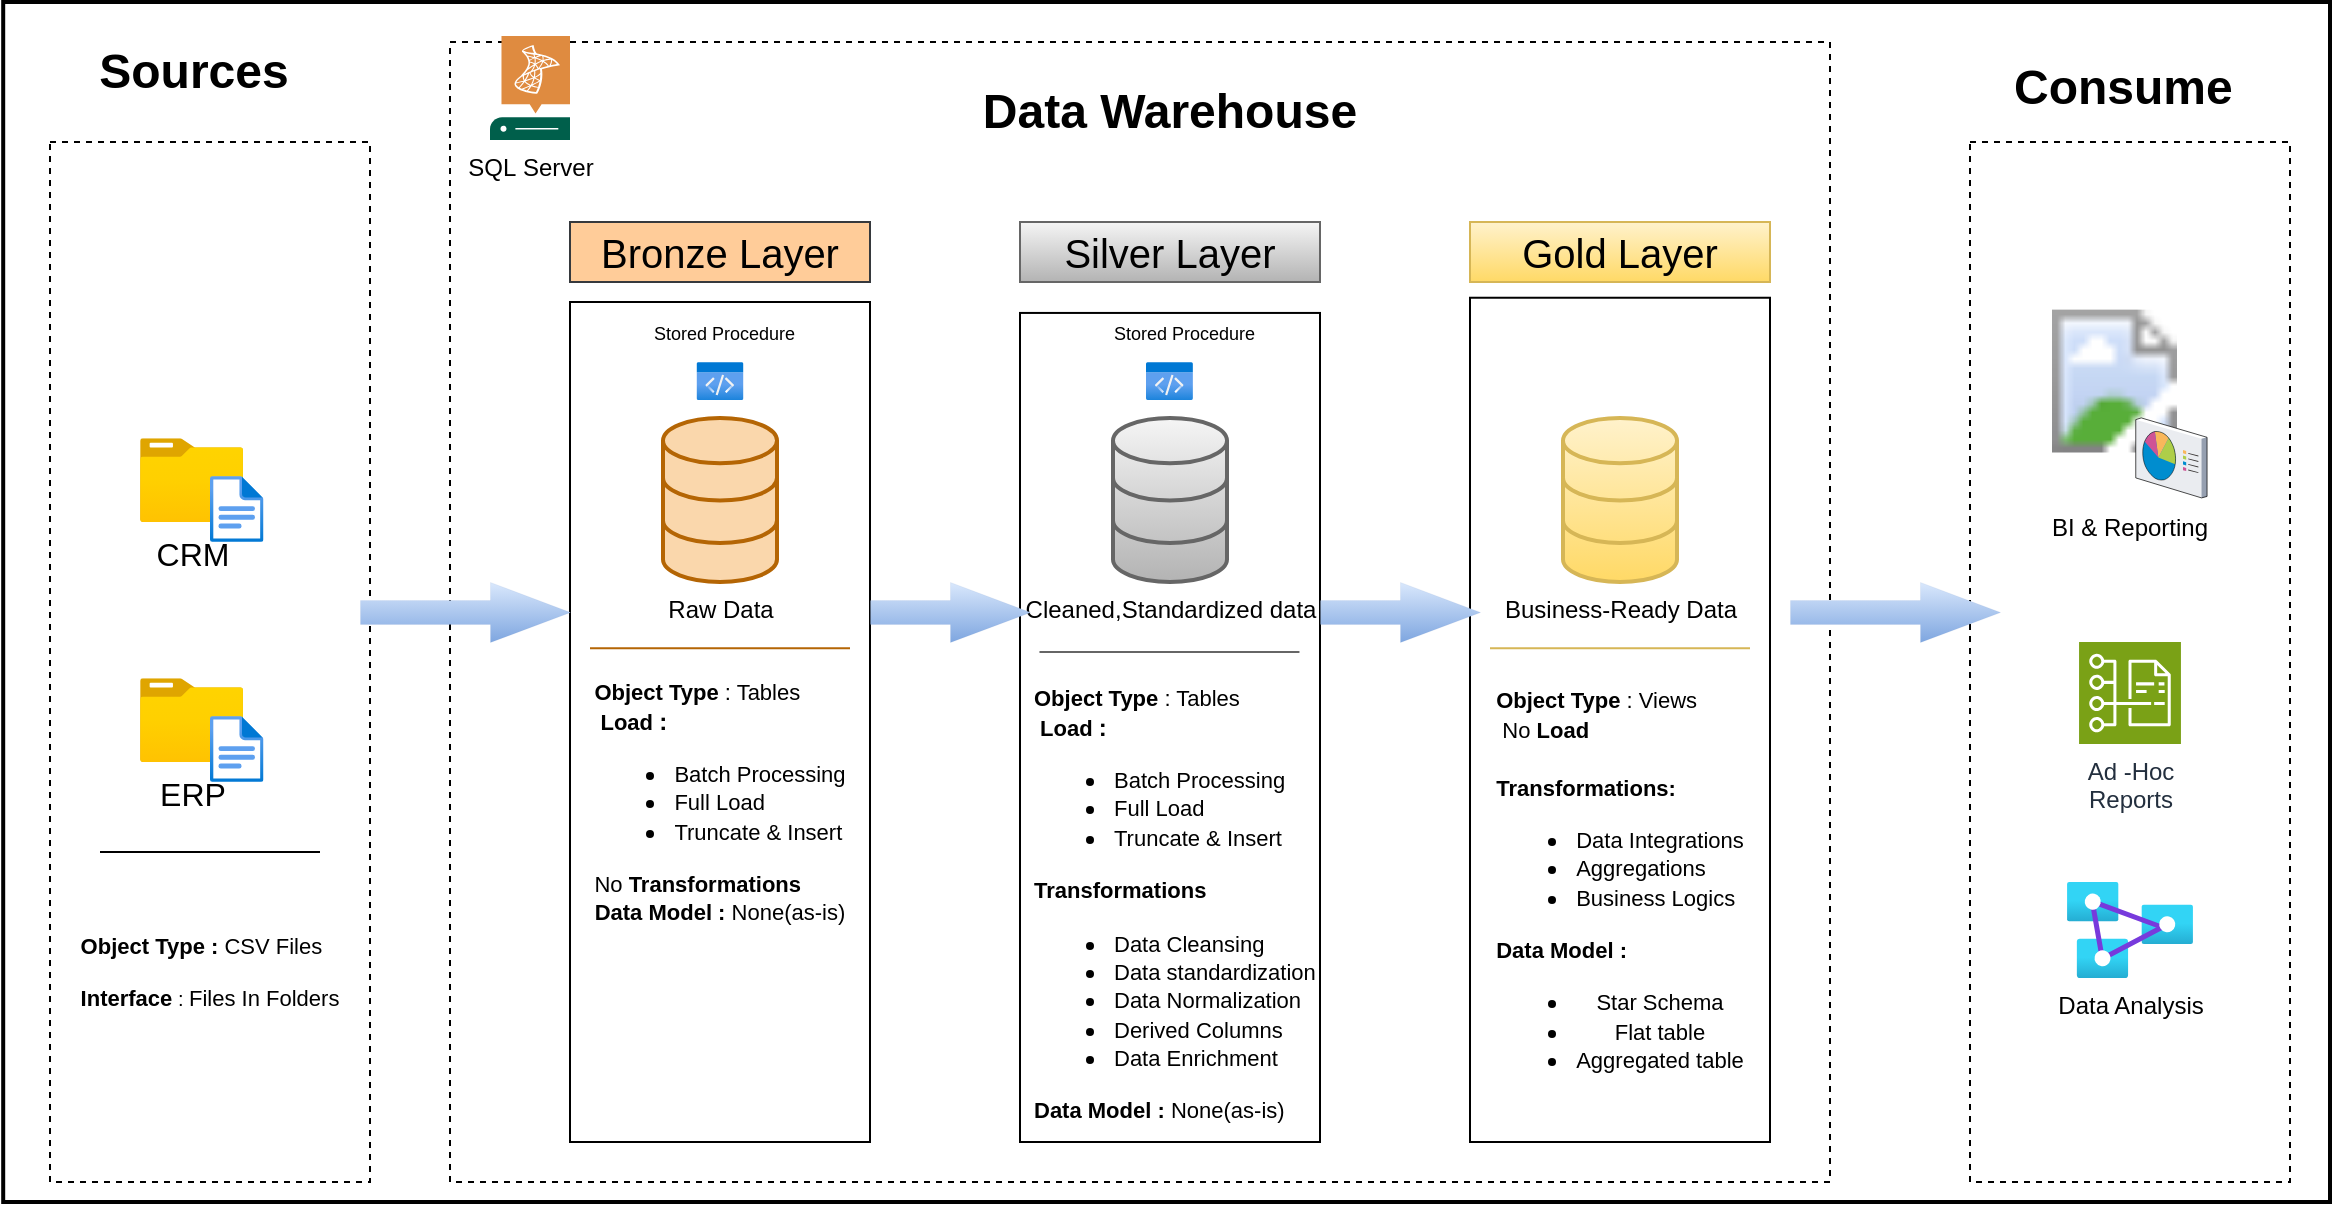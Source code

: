 <mxfile version="28.0.6">
  <diagram name="Page-1" id="so6UOzKvtwiNQnVO_wBF">
    <mxGraphModel dx="772" dy="547" grid="1" gridSize="10" guides="1" tooltips="1" connect="1" arrows="1" fold="1" page="1" pageScale="1" pageWidth="1200" pageHeight="1920" math="0" shadow="0">
      <root>
        <mxCell id="0" />
        <mxCell id="1" parent="0" />
        <mxCell id="GoY-4vi9tE2PiTq7zHD_-113" value="" style="rounded=0;whiteSpace=wrap;html=1;strokeWidth=2;" vertex="1" parent="1">
          <mxGeometry x="16.6" y="50" width="1163.4" height="600" as="geometry" />
        </mxCell>
        <mxCell id="GoY-4vi9tE2PiTq7zHD_-1" value="" style="rounded=0;whiteSpace=wrap;html=1;dashed=1;labelBackgroundColor=#FFFFFF;" vertex="1" parent="1">
          <mxGeometry x="40" y="120" width="160" height="520" as="geometry" />
        </mxCell>
        <mxCell id="GoY-4vi9tE2PiTq7zHD_-112" value="" style="edgeStyle=orthogonalEdgeStyle;rounded=0;orthogonalLoop=1;jettySize=auto;html=1;" edge="1" parent="1" source="GoY-4vi9tE2PiTq7zHD_-111" target="GoY-4vi9tE2PiTq7zHD_-14">
          <mxGeometry relative="1" as="geometry" />
        </mxCell>
        <mxCell id="GoY-4vi9tE2PiTq7zHD_-2" value="Sources" style="rounded=0;whiteSpace=wrap;html=1;fontSize=24;fillColor=default;dashed=1;dashPattern=1 4;strokeColor=none;fontStyle=1" vertex="1" parent="1">
          <mxGeometry x="76.74" y="60" width="70" height="50" as="geometry" />
        </mxCell>
        <mxCell id="GoY-4vi9tE2PiTq7zHD_-5" value="" style="rounded=0;whiteSpace=wrap;html=1;dashed=1;" vertex="1" parent="1">
          <mxGeometry x="240" y="70" width="690" height="570" as="geometry" />
        </mxCell>
        <mxCell id="GoY-4vi9tE2PiTq7zHD_-6" value="&lt;b&gt;Data Warehouse&lt;/b&gt;" style="rounded=0;whiteSpace=wrap;html=1;fontSize=24;fillColor=default;dashed=1;dashPattern=1 4;strokeColor=none;" vertex="1" parent="1">
          <mxGeometry x="464.73" y="80" width="270" height="50" as="geometry" />
        </mxCell>
        <mxCell id="GoY-4vi9tE2PiTq7zHD_-9" value="" style="rounded=0;whiteSpace=wrap;html=1;dashed=1;" vertex="1" parent="1">
          <mxGeometry x="1000" y="120" width="160" height="520" as="geometry" />
        </mxCell>
        <mxCell id="GoY-4vi9tE2PiTq7zHD_-10" value="&lt;b&gt;Consume&amp;nbsp;&lt;/b&gt;" style="rounded=0;whiteSpace=wrap;html=1;fontSize=24;fillColor=default;dashed=1;dashPattern=1 4;strokeColor=none;" vertex="1" parent="1">
          <mxGeometry x="1045" y="68" width="70" height="50" as="geometry" />
        </mxCell>
        <mxCell id="GoY-4vi9tE2PiTq7zHD_-13" value="Bronze Layer" style="rounded=0;whiteSpace=wrap;html=1;fillColor=#ffcc99;strokeColor=#36393d;fontSize=20;" vertex="1" parent="1">
          <mxGeometry x="300" y="160" width="150" height="30" as="geometry" />
        </mxCell>
        <mxCell id="GoY-4vi9tE2PiTq7zHD_-14" value="" style="rounded=0;whiteSpace=wrap;html=1;fontSize=20;" vertex="1" parent="1">
          <mxGeometry x="300" y="200" width="150" height="420" as="geometry" />
        </mxCell>
        <mxCell id="GoY-4vi9tE2PiTq7zHD_-20" value="Silver Layer" style="rounded=0;whiteSpace=wrap;html=1;fillColor=#f5f5f5;gradientColor=#b3b3b3;strokeColor=#666666;fontSize=20;" vertex="1" parent="1">
          <mxGeometry x="525" y="160" width="150" height="30" as="geometry" />
        </mxCell>
        <mxCell id="GoY-4vi9tE2PiTq7zHD_-22" value="Gold Layer" style="rounded=0;whiteSpace=wrap;html=1;fillColor=#fff2cc;gradientColor=#ffd966;strokeColor=#d6b656;fontSize=20;" vertex="1" parent="1">
          <mxGeometry x="750" y="160" width="150" height="30" as="geometry" />
        </mxCell>
        <mxCell id="GoY-4vi9tE2PiTq7zHD_-23" value="" style="rounded=0;whiteSpace=wrap;html=1;fontSize=20;" vertex="1" parent="1">
          <mxGeometry x="525" y="205.47" width="150" height="414.53" as="geometry" />
        </mxCell>
        <mxCell id="GoY-4vi9tE2PiTq7zHD_-24" value="" style="rounded=0;whiteSpace=wrap;html=1;fontSize=20;" vertex="1" parent="1">
          <mxGeometry x="750" y="197.87" width="150" height="422.13" as="geometry" />
        </mxCell>
        <mxCell id="GoY-4vi9tE2PiTq7zHD_-30" value="&lt;font style=&quot;font-size: 16px;&quot;&gt;CRM&lt;/font&gt;" style="image;aspect=fixed;html=1;points=[];align=center;fontSize=12;image=img/lib/azure2/general/Folder_Blank.svg;labelBackgroundColor=default;" vertex="1" parent="1">
          <mxGeometry x="85" y="268.12" width="51.6" height="41.88" as="geometry" />
        </mxCell>
        <mxCell id="GoY-4vi9tE2PiTq7zHD_-32" value="" style="image;aspect=fixed;html=1;points=[];align=center;fontSize=12;image=img/lib/azure2/general/File.svg;labelBackgroundColor=default;" vertex="1" parent="1">
          <mxGeometry x="120" y="287.05" width="26.74" height="32.95" as="geometry" />
        </mxCell>
        <mxCell id="GoY-4vi9tE2PiTq7zHD_-40" value="&lt;font style=&quot;font-size: 16px;&quot;&gt;ERP&lt;/font&gt;" style="image;aspect=fixed;html=1;points=[];align=center;fontSize=12;image=img/lib/azure2/general/Folder_Blank.svg;labelBackgroundColor=default;" vertex="1" parent="1">
          <mxGeometry x="85" y="388.12" width="51.6" height="41.88" as="geometry" />
        </mxCell>
        <mxCell id="GoY-4vi9tE2PiTq7zHD_-41" value="" style="image;aspect=fixed;html=1;points=[];align=center;fontSize=12;image=img/lib/azure2/general/File.svg;labelBackgroundColor=default;" vertex="1" parent="1">
          <mxGeometry x="120" y="407.05" width="26.74" height="32.95" as="geometry" />
        </mxCell>
        <mxCell id="GoY-4vi9tE2PiTq7zHD_-52" value="" style="line;strokeWidth=1;html=1;labelBackgroundColor=default;" vertex="1" parent="1">
          <mxGeometry x="65" y="470" width="110" height="10" as="geometry" />
        </mxCell>
        <mxCell id="GoY-4vi9tE2PiTq7zHD_-53" value="&lt;div style=&quot;text-align: justify;&quot;&gt;&lt;font style=&quot;font-size: 11px;&quot;&gt;&lt;b style=&quot;color: light-dark(rgb(0, 0, 0), rgb(255, 255, 255));&quot;&gt;Object Type : &lt;/b&gt;&lt;span style=&quot;color: light-dark(rgb(0, 0, 0), rgb(255, 255, 255));&quot;&gt;CSV Files&lt;/span&gt;&lt;/font&gt;&lt;/div&gt;&lt;div style=&quot;text-align: justify;&quot;&gt;&lt;font style=&quot;font-size: 11px;&quot;&gt;&lt;span style=&quot;color: light-dark(rgb(0, 0, 0), rgb(255, 255, 255));&quot;&gt;&lt;br&gt;&lt;/span&gt;&lt;/font&gt;&lt;/div&gt;&lt;div style=&quot;text-align: justify;&quot;&gt;&lt;font style=&quot;&quot;&gt;&lt;b style=&quot;&quot;&gt;&lt;font style=&quot;font-size: 11px;&quot;&gt;Interface&lt;/font&gt; &lt;/b&gt;: &lt;font style=&quot;font-size: 11px;&quot;&gt;Files In &lt;/font&gt;&lt;font style=&quot;font-size: 11px;&quot;&gt;&lt;font style=&quot;&quot;&gt;Folder&lt;/font&gt;&lt;font style=&quot;&quot;&gt;s&lt;/font&gt;&lt;/font&gt;&lt;/font&gt;&lt;/div&gt;" style="text;html=1;align=center;verticalAlign=middle;whiteSpace=wrap;rounded=0;fontSize=10;labelBackgroundColor=default;" vertex="1" parent="1">
          <mxGeometry x="45" y="490" width="150" height="90" as="geometry" />
        </mxCell>
        <mxCell id="GoY-4vi9tE2PiTq7zHD_-59" value="Raw Data" style="html=1;verticalLabelPosition=bottom;align=center;labelBackgroundColor=#ffffff;verticalAlign=top;strokeWidth=2;strokeColor=#b46504;shadow=0;dashed=0;shape=mxgraph.ios7.icons.data;fillColor=#fad7ac;" vertex="1" parent="1">
          <mxGeometry x="346.5" y="257.95" width="57" height="82.05" as="geometry" />
        </mxCell>
        <mxCell id="GoY-4vi9tE2PiTq7zHD_-60" value="Cleaned,Standardized data" style="html=1;verticalLabelPosition=bottom;align=center;labelBackgroundColor=#ffffff;verticalAlign=top;strokeWidth=2;strokeColor=#666666;shadow=0;dashed=0;shape=mxgraph.ios7.icons.data;fillColor=#f5f5f5;gradientColor=#b3b3b3;" vertex="1" parent="1">
          <mxGeometry x="571.5" y="257.95" width="57" height="82.05" as="geometry" />
        </mxCell>
        <mxCell id="GoY-4vi9tE2PiTq7zHD_-61" value="Business-Ready Data" style="html=1;verticalLabelPosition=bottom;align=center;labelBackgroundColor=#ffffff;verticalAlign=top;strokeWidth=2;strokeColor=#d6b656;shadow=0;dashed=0;shape=mxgraph.ios7.icons.data;fillColor=#fff2cc;gradientColor=#ffd966;" vertex="1" parent="1">
          <mxGeometry x="796.5" y="257.95" width="57" height="82.05" as="geometry" />
        </mxCell>
        <mxCell id="GoY-4vi9tE2PiTq7zHD_-63" value="" style="html=1;shadow=0;dashed=0;align=center;verticalAlign=middle;shape=mxgraph.arrows2.arrow;dy=0.6;dx=40;notch=0;fillColor=#dae8fc;gradientColor=#7ea6e0;strokeColor=#6c8ebf;strokeWidth=0;" vertex="1" parent="1">
          <mxGeometry x="195" y="340" width="105" height="30" as="geometry" />
        </mxCell>
        <mxCell id="GoY-4vi9tE2PiTq7zHD_-65" value="" style="html=1;shadow=0;dashed=0;align=center;verticalAlign=middle;shape=mxgraph.arrows2.arrow;dy=0.6;dx=40;notch=0;fillColor=#dae8fc;gradientColor=#7ea6e0;strokeColor=#6c8ebf;strokeWidth=0;" vertex="1" parent="1">
          <mxGeometry x="450" y="340" width="80" height="30" as="geometry" />
        </mxCell>
        <mxCell id="GoY-4vi9tE2PiTq7zHD_-69" value="" style="html=1;shadow=0;dashed=0;align=center;verticalAlign=middle;shape=mxgraph.arrows2.arrow;dy=0.6;dx=40;notch=0;fillColor=#dae8fc;gradientColor=#7ea6e0;strokeColor=#6c8ebf;strokeWidth=0;" vertex="1" parent="1">
          <mxGeometry x="675" y="340" width="80" height="30" as="geometry" />
        </mxCell>
        <mxCell id="GoY-4vi9tE2PiTq7zHD_-72" value="" style="html=1;shadow=0;dashed=0;align=center;verticalAlign=middle;shape=mxgraph.arrows2.arrow;dy=0.6;dx=40;notch=0;fillColor=#dae8fc;gradientColor=#7ea6e0;strokeColor=#6c8ebf;strokeWidth=0;" vertex="1" parent="1">
          <mxGeometry x="910" y="340" width="105" height="30" as="geometry" />
        </mxCell>
        <mxCell id="GoY-4vi9tE2PiTq7zHD_-73" value="" style="line;strokeWidth=1;html=1;labelBackgroundColor=default;fillColor=#fad7ac;strokeColor=#b46504;" vertex="1" parent="1">
          <mxGeometry x="310" y="368.12" width="130" height="10" as="geometry" />
        </mxCell>
        <mxCell id="GoY-4vi9tE2PiTq7zHD_-74" value="&lt;div style=&quot;text-align: left;&quot;&gt;&lt;b style=&quot;font-size: 11px; background-color: transparent; color: light-dark(rgb(0, 0, 0), rgb(255, 255, 255));&quot;&gt;Object Type&lt;/b&gt;&lt;span style=&quot;font-size: 11px; background-color: transparent; color: light-dark(rgb(0, 0, 0), rgb(255, 255, 255));&quot;&gt; : Tables&lt;/span&gt;&lt;/div&gt;&lt;div style=&quot;text-align: left;&quot;&gt;&lt;font style=&quot;&quot;&gt;&lt;b style=&quot;&quot;&gt;&lt;span style=&quot;font-size: 11px;&quot;&gt;&amp;nbsp;Load &lt;/span&gt;&lt;font style=&quot;font-size: 12px;&quot;&gt;:&lt;/font&gt;&lt;/b&gt;&lt;/font&gt;&lt;/div&gt;&lt;div&gt;&lt;ul&gt;&lt;li style=&quot;text-align: left;&quot;&gt;&lt;font style=&quot;font-size: 11px;&quot;&gt;Batch Processing&lt;/font&gt;&lt;/li&gt;&lt;li style=&quot;text-align: left;&quot;&gt;&lt;font style=&quot;font-size: 11px;&quot;&gt;Full Load&lt;/font&gt;&lt;/li&gt;&lt;li style=&quot;text-align: left;&quot;&gt;&lt;font style=&quot;font-size: 11px;&quot;&gt;Truncate &amp;amp; Insert&lt;/font&gt;&lt;/li&gt;&lt;/ul&gt;&lt;div style=&quot;text-align: left;&quot;&gt;&lt;span style=&quot;font-size: 11px;&quot;&gt;No &lt;b&gt;Transformations&lt;/b&gt;&lt;/span&gt;&lt;/div&gt;&lt;/div&gt;&lt;div&gt;&lt;span style=&quot;font-size: 11px;&quot;&gt;&lt;b&gt;Data Model : &lt;/b&gt;None(as-is)&lt;/span&gt;&lt;/div&gt;" style="text;html=1;align=center;verticalAlign=middle;whiteSpace=wrap;rounded=0;" vertex="1" parent="1">
          <mxGeometry x="310" y="362.06" width="130" height="175.94" as="geometry" />
        </mxCell>
        <mxCell id="GoY-4vi9tE2PiTq7zHD_-75" value="&lt;font style=&quot;font-size: 9px;&quot;&gt;Stored Procedure&lt;/font&gt;" style="text;html=1;align=left;verticalAlign=middle;whiteSpace=wrap;rounded=0;" vertex="1" parent="1">
          <mxGeometry x="340" y="200" width="90" height="30" as="geometry" />
        </mxCell>
        <mxCell id="GoY-4vi9tE2PiTq7zHD_-76" value="" style="image;aspect=fixed;html=1;points=[];align=center;fontSize=12;image=img/lib/azure2/general/Code.svg;" vertex="1" parent="1">
          <mxGeometry x="363.27" y="230" width="23.46" height="19.07" as="geometry" />
        </mxCell>
        <mxCell id="GoY-4vi9tE2PiTq7zHD_-79" value="" style="image;aspect=fixed;html=1;points=[];align=center;fontSize=12;image=img/lib/azure2/power_platform/PowerBI.svg;" vertex="1" parent="1">
          <mxGeometry x="1041" y="197.87" width="62.5" height="83.33" as="geometry" />
        </mxCell>
        <mxCell id="GoY-4vi9tE2PiTq7zHD_-80" value="" style="verticalLabelPosition=bottom;sketch=0;aspect=fixed;html=1;verticalAlign=top;strokeColor=none;align=center;outlineConnect=0;shape=mxgraph.citrix.reporting;" vertex="1" parent="1">
          <mxGeometry x="1082.88" y="257.95" width="35.65" height="40" as="geometry" />
        </mxCell>
        <mxCell id="GoY-4vi9tE2PiTq7zHD_-81" value="&lt;font&gt;BI &amp;amp; Reporting&lt;/font&gt;" style="text;html=1;align=center;verticalAlign=middle;whiteSpace=wrap;rounded=0;" vertex="1" parent="1">
          <mxGeometry x="1030" y="297.95" width="100" height="30" as="geometry" />
        </mxCell>
        <mxCell id="GoY-4vi9tE2PiTq7zHD_-85" value="Ad -Hoc&lt;div&gt;Reports&lt;/div&gt;" style="sketch=0;points=[[0,0,0],[0.25,0,0],[0.5,0,0],[0.75,0,0],[1,0,0],[0,1,0],[0.25,1,0],[0.5,1,0],[0.75,1,0],[1,1,0],[0,0.25,0],[0,0.5,0],[0,0.75,0],[1,0.25,0],[1,0.5,0],[1,0.75,0]];outlineConnect=0;fontColor=#232F3E;fillColor=#7AA116;strokeColor=#ffffff;dashed=0;verticalLabelPosition=bottom;verticalAlign=top;align=center;html=1;fontSize=12;fontStyle=0;aspect=fixed;shape=mxgraph.aws4.resourceIcon;resIcon=mxgraph.aws4.cost_and_usage_report;" vertex="1" parent="1">
          <mxGeometry x="1054.53" y="370" width="50.94" height="50.94" as="geometry" />
        </mxCell>
        <mxCell id="GoY-4vi9tE2PiTq7zHD_-90" value="Data Analysis" style="image;aspect=fixed;html=1;points=[];align=center;fontSize=12;image=img/lib/azure2/analytics/Analysis_Services.svg;" vertex="1" parent="1">
          <mxGeometry x="1048.5" y="490" width="63" height="48" as="geometry" />
        </mxCell>
        <mxCell id="GoY-4vi9tE2PiTq7zHD_-93" value="&lt;font style=&quot;font-size: 9px;&quot;&gt;Stored Procedure&lt;/font&gt;" style="text;html=1;align=left;verticalAlign=middle;whiteSpace=wrap;rounded=0;" vertex="1" parent="1">
          <mxGeometry x="570" y="200" width="90" height="30" as="geometry" />
        </mxCell>
        <mxCell id="GoY-4vi9tE2PiTq7zHD_-95" value="" style="image;aspect=fixed;html=1;points=[];align=center;fontSize=12;image=img/lib/azure2/general/Code.svg;" vertex="1" parent="1">
          <mxGeometry x="588" y="230" width="23.46" height="19.07" as="geometry" />
        </mxCell>
        <mxCell id="GoY-4vi9tE2PiTq7zHD_-99" value="" style="line;strokeWidth=1;html=1;labelBackgroundColor=default;fillColor=#f5f5f5;strokeColor=#666666;gradientColor=#b3b3b3;" vertex="1" parent="1">
          <mxGeometry x="534.73" y="370" width="130" height="10" as="geometry" />
        </mxCell>
        <mxCell id="GoY-4vi9tE2PiTq7zHD_-100" value="" style="line;strokeWidth=1;html=1;labelBackgroundColor=default;fillColor=#fff2cc;strokeColor=#d6b656;gradientColor=#ffd966;" vertex="1" parent="1">
          <mxGeometry x="760" y="368.12" width="130" height="10" as="geometry" />
        </mxCell>
        <mxCell id="GoY-4vi9tE2PiTq7zHD_-105" value="&lt;div style=&quot;text-align: justify;&quot;&gt;&lt;b style=&quot;font-size: 11px; background-color: transparent; color: light-dark(rgb(0, 0, 0), rgb(255, 255, 255));&quot;&gt;Object Type&lt;/b&gt;&lt;span style=&quot;font-size: 11px; background-color: transparent; color: light-dark(rgb(0, 0, 0), rgb(255, 255, 255));&quot;&gt; : Tables&lt;/span&gt;&lt;/div&gt;&lt;div style=&quot;text-align: justify;&quot;&gt;&lt;font style=&quot;&quot;&gt;&lt;b style=&quot;&quot;&gt;&lt;span style=&quot;font-size: 11px;&quot;&gt;&amp;nbsp;Load &lt;/span&gt;&lt;font style=&quot;font-size: 12px;&quot;&gt;:&lt;/font&gt;&lt;/b&gt;&lt;/font&gt;&lt;/div&gt;&lt;div&gt;&lt;ul&gt;&lt;li style=&quot;text-align: justify;&quot;&gt;&lt;font style=&quot;font-size: 11px;&quot;&gt;Batch Processing&lt;/font&gt;&lt;/li&gt;&lt;li style=&quot;text-align: justify;&quot;&gt;&lt;font style=&quot;font-size: 11px;&quot;&gt;Full Load&lt;/font&gt;&lt;/li&gt;&lt;li style=&quot;text-align: justify;&quot;&gt;&lt;font style=&quot;font-size: 11px;&quot;&gt;Truncate &amp;amp; Insert&lt;/font&gt;&lt;/li&gt;&lt;/ul&gt;&lt;div style=&quot;text-align: justify;&quot;&gt;&lt;span style=&quot;font-size: 11px;&quot;&gt;&lt;b&gt;Transformations&lt;/b&gt;&lt;/span&gt;&lt;/div&gt;&lt;/div&gt;&lt;div style=&quot;&quot;&gt;&lt;ul&gt;&lt;li style=&quot;text-align: justify;&quot;&gt;&lt;font style=&quot;font-size: 11px;&quot;&gt;Data Cleansing&lt;/font&gt;&lt;/li&gt;&lt;li style=&quot;text-align: justify;&quot;&gt;&lt;font style=&quot;font-size: 11px;&quot;&gt;Data&amp;nbsp;standardization&lt;/font&gt;&lt;/li&gt;&lt;li style=&quot;text-align: justify;&quot;&gt;&lt;font style=&quot;&quot;&gt;&lt;span style=&quot;font-size: 11px;&quot;&gt;Data &lt;/span&gt;&lt;font style=&quot;font-size: 11px;&quot;&gt;Normalization&lt;/font&gt;&lt;/font&gt;&lt;/li&gt;&lt;li style=&quot;text-align: justify;&quot;&gt;&lt;font style=&quot;font-size: 11px;&quot;&gt;Derived Columns&lt;/font&gt;&lt;/li&gt;&lt;li style=&quot;text-align: justify;&quot;&gt;&lt;font style=&quot;font-size: 11px;&quot;&gt;Data Enrichment&lt;/font&gt;&lt;/li&gt;&lt;/ul&gt;&lt;/div&gt;&lt;div style=&quot;text-align: justify;&quot;&gt;&lt;span style=&quot;font-size: 11px;&quot;&gt;&lt;b&gt;Data Model : &lt;/b&gt;None(as-is)&lt;/span&gt;&lt;/div&gt;" style="text;html=1;align=left;verticalAlign=middle;whiteSpace=wrap;rounded=0;" vertex="1" parent="1">
          <mxGeometry x="529.73" y="437.01" width="135" height="127.05" as="geometry" />
        </mxCell>
        <mxCell id="GoY-4vi9tE2PiTq7zHD_-106" value="&lt;div style=&quot;text-align: left;&quot;&gt;&lt;b style=&quot;font-size: 11px; background-color: transparent; color: light-dark(rgb(0, 0, 0), rgb(255, 255, 255));&quot;&gt;Object Type&lt;/b&gt;&lt;span style=&quot;font-size: 11px; background-color: transparent; color: light-dark(rgb(0, 0, 0), rgb(255, 255, 255));&quot;&gt; : Views&lt;/span&gt;&lt;/div&gt;&lt;div style=&quot;text-align: left;&quot;&gt;&lt;font style=&quot;&quot;&gt;&lt;span style=&quot;font-size: 11px;&quot;&gt;&lt;b&gt;&amp;nbsp;&lt;/b&gt;No&lt;b&gt; Load&amp;nbsp;&lt;/b&gt;&lt;/span&gt;&lt;/font&gt;&lt;/div&gt;&lt;div style=&quot;text-align: left;&quot;&gt;&lt;b style=&quot;font-size: 11px; background-color: transparent; color: light-dark(rgb(0, 0, 0), rgb(255, 255, 255));&quot;&gt;&lt;br&gt;&lt;/b&gt;&lt;/div&gt;&lt;div style=&quot;text-align: left;&quot;&gt;&lt;b style=&quot;font-size: 11px; background-color: transparent; color: light-dark(rgb(0, 0, 0), rgb(255, 255, 255));&quot;&gt;Transformations:&lt;/b&gt;&lt;/div&gt;&lt;div style=&quot;text-align: left;&quot;&gt;&lt;ul&gt;&lt;li&gt;&lt;span style=&quot;font-size: 11px; background-color: transparent; color: light-dark(rgb(0, 0, 0), rgb(255, 255, 255));&quot;&gt;Data Integrations&lt;/span&gt;&lt;/li&gt;&lt;li&gt;&lt;span style=&quot;font-size: 11px; background-color: transparent; color: light-dark(rgb(0, 0, 0), rgb(255, 255, 255));&quot;&gt;Aggregations&lt;/span&gt;&lt;/li&gt;&lt;li&gt;&lt;span style=&quot;font-size: 11px; background-color: transparent; color: light-dark(rgb(0, 0, 0), rgb(255, 255, 255));&quot;&gt;Business Logics&lt;/span&gt;&lt;/li&gt;&lt;/ul&gt;&lt;/div&gt;&lt;div style=&quot;text-align: left;&quot;&gt;&lt;span style=&quot;font-size: 11px;&quot;&gt;&lt;b&gt;Data Model :&amp;nbsp;&lt;/b&gt;&lt;/span&gt;&lt;/div&gt;&lt;div&gt;&lt;ul&gt;&lt;li&gt;&lt;font style=&quot;font-size: 11px;&quot;&gt;Star Schema&lt;/font&gt;&lt;/li&gt;&lt;li&gt;&lt;font style=&quot;font-size: 11px;&quot;&gt;Flat table&lt;/font&gt;&lt;/li&gt;&lt;li&gt;&lt;font style=&quot;font-size: 11px;&quot;&gt;Aggregated table&lt;/font&gt;&lt;/li&gt;&lt;/ul&gt;&lt;/div&gt;" style="text;html=1;align=center;verticalAlign=middle;whiteSpace=wrap;rounded=0;" vertex="1" parent="1">
          <mxGeometry x="760" y="407.05" width="130" height="175.94" as="geometry" />
        </mxCell>
        <mxCell id="GoY-4vi9tE2PiTq7zHD_-111" value="SQL&lt;span style=&quot;background-color: transparent; color: light-dark(rgb(0, 0, 0), rgb(255, 255, 255));&quot;&gt;&amp;nbsp;Server&lt;/span&gt;&lt;div&gt;&lt;div&gt;&lt;br&gt;&lt;/div&gt;&lt;/div&gt;" style="sketch=0;pointerEvents=1;shadow=0;dashed=0;html=1;strokeColor=none;fillColor=#005F4B;labelPosition=center;verticalLabelPosition=bottom;verticalAlign=top;align=center;outlineConnect=0;shape=mxgraph.veeam2.sql_server;" vertex="1" parent="1">
          <mxGeometry x="260" y="67" width="40" height="52" as="geometry" />
        </mxCell>
      </root>
    </mxGraphModel>
  </diagram>
</mxfile>
